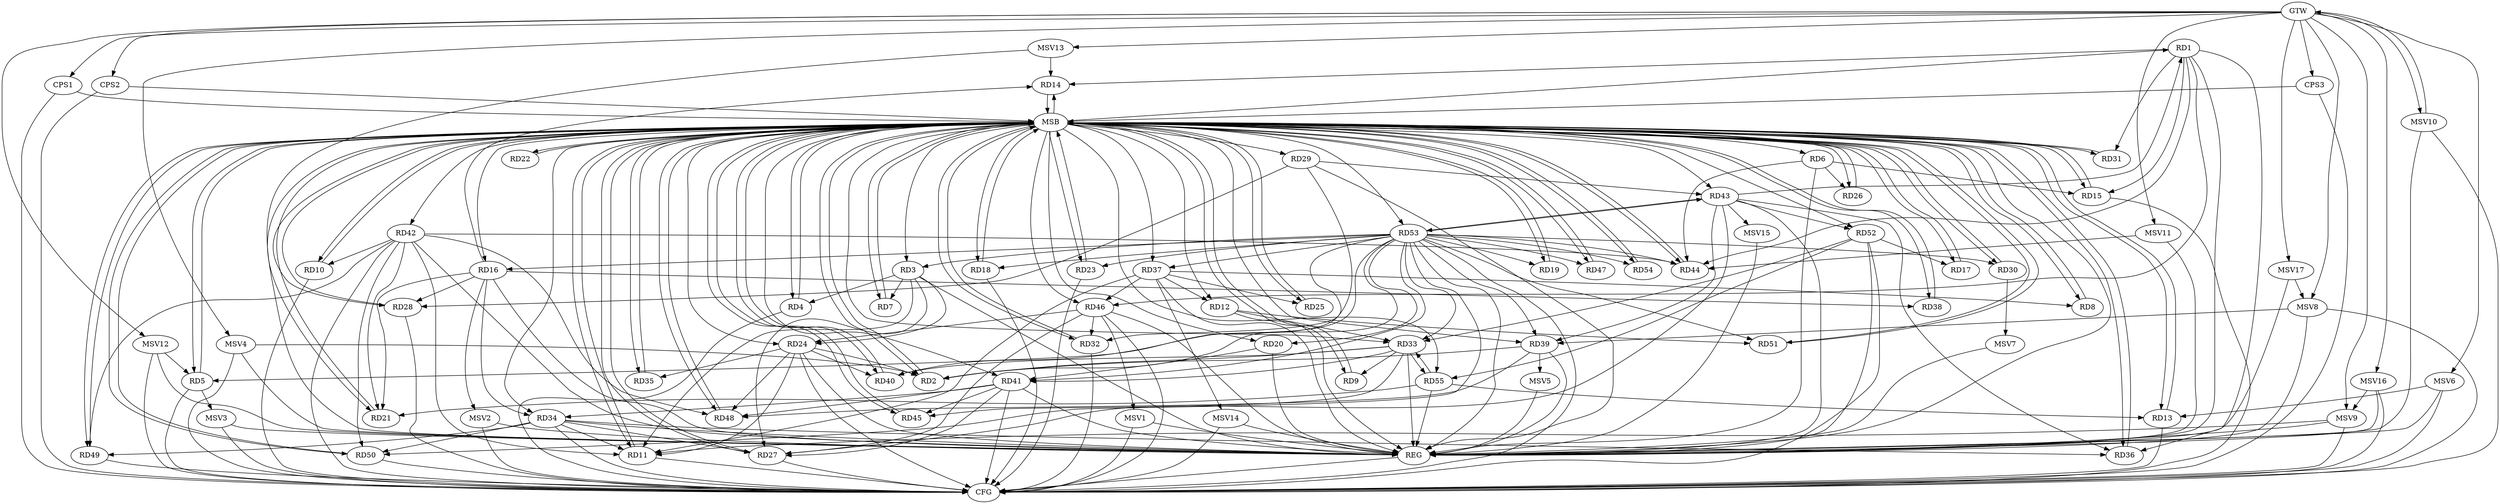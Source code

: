 strict digraph G {
  RD1 [ label="RD1" ];
  RD2 [ label="RD2" ];
  RD3 [ label="RD3" ];
  RD4 [ label="RD4" ];
  RD5 [ label="RD5" ];
  RD6 [ label="RD6" ];
  RD7 [ label="RD7" ];
  RD8 [ label="RD8" ];
  RD9 [ label="RD9" ];
  RD10 [ label="RD10" ];
  RD11 [ label="RD11" ];
  RD12 [ label="RD12" ];
  RD13 [ label="RD13" ];
  RD14 [ label="RD14" ];
  RD15 [ label="RD15" ];
  RD16 [ label="RD16" ];
  RD17 [ label="RD17" ];
  RD18 [ label="RD18" ];
  RD19 [ label="RD19" ];
  RD20 [ label="RD20" ];
  RD21 [ label="RD21" ];
  RD22 [ label="RD22" ];
  RD23 [ label="RD23" ];
  RD24 [ label="RD24" ];
  RD25 [ label="RD25" ];
  RD26 [ label="RD26" ];
  RD27 [ label="RD27" ];
  RD28 [ label="RD28" ];
  RD29 [ label="RD29" ];
  RD30 [ label="RD30" ];
  RD31 [ label="RD31" ];
  RD32 [ label="RD32" ];
  RD33 [ label="RD33" ];
  RD34 [ label="RD34" ];
  RD35 [ label="RD35" ];
  RD36 [ label="RD36" ];
  RD37 [ label="RD37" ];
  RD38 [ label="RD38" ];
  RD39 [ label="RD39" ];
  RD40 [ label="RD40" ];
  RD41 [ label="RD41" ];
  RD42 [ label="RD42" ];
  RD43 [ label="RD43" ];
  RD44 [ label="RD44" ];
  RD45 [ label="RD45" ];
  RD46 [ label="RD46" ];
  RD47 [ label="RD47" ];
  RD48 [ label="RD48" ];
  RD49 [ label="RD49" ];
  RD50 [ label="RD50" ];
  RD51 [ label="RD51" ];
  RD52 [ label="RD52" ];
  RD53 [ label="RD53" ];
  RD54 [ label="RD54" ];
  RD55 [ label="RD55" ];
  CPS1 [ label="CPS1" ];
  CPS2 [ label="CPS2" ];
  CPS3 [ label="CPS3" ];
  GTW [ label="GTW" ];
  REG [ label="REG" ];
  MSB [ label="MSB" ];
  CFG [ label="CFG" ];
  MSV1 [ label="MSV1" ];
  MSV2 [ label="MSV2" ];
  MSV3 [ label="MSV3" ];
  MSV4 [ label="MSV4" ];
  MSV5 [ label="MSV5" ];
  MSV6 [ label="MSV6" ];
  MSV7 [ label="MSV7" ];
  MSV8 [ label="MSV8" ];
  MSV9 [ label="MSV9" ];
  MSV10 [ label="MSV10" ];
  MSV11 [ label="MSV11" ];
  MSV12 [ label="MSV12" ];
  MSV13 [ label="MSV13" ];
  MSV14 [ label="MSV14" ];
  MSV15 [ label="MSV15" ];
  MSV16 [ label="MSV16" ];
  MSV17 [ label="MSV17" ];
  RD1 -> RD14;
  RD1 -> RD15;
  RD1 -> RD31;
  RD1 -> RD36;
  RD43 -> RD1;
  RD1 -> RD44;
  RD1 -> RD46;
  RD24 -> RD2;
  RD33 -> RD2;
  RD39 -> RD2;
  RD3 -> RD4;
  RD3 -> RD7;
  RD3 -> RD11;
  RD3 -> RD24;
  RD3 -> RD27;
  RD53 -> RD5;
  RD6 -> RD15;
  RD6 -> RD26;
  RD6 -> RD44;
  RD37 -> RD8;
  RD33 -> RD9;
  RD42 -> RD10;
  RD24 -> RD11;
  RD34 -> RD11;
  RD37 -> RD11;
  RD42 -> RD11;
  RD12 -> RD33;
  RD37 -> RD12;
  RD12 -> RD51;
  RD55 -> RD13;
  RD16 -> RD14;
  RD16 -> RD21;
  RD16 -> RD28;
  RD16 -> RD34;
  RD16 -> RD38;
  RD52 -> RD17;
  RD53 -> RD19;
  RD20 -> RD41;
  RD42 -> RD21;
  RD55 -> RD21;
  RD53 -> RD23;
  RD24 -> RD35;
  RD24 -> RD40;
  RD46 -> RD24;
  RD24 -> RD48;
  RD37 -> RD25;
  RD34 -> RD27;
  RD41 -> RD27;
  RD43 -> RD27;
  RD46 -> RD27;
  RD29 -> RD28;
  RD29 -> RD40;
  RD29 -> RD43;
  RD46 -> RD32;
  RD53 -> RD32;
  RD33 -> RD40;
  RD33 -> RD41;
  RD33 -> RD45;
  RD52 -> RD33;
  RD53 -> RD33;
  RD33 -> RD55;
  RD55 -> RD33;
  RD34 -> RD36;
  RD41 -> RD34;
  RD34 -> RD49;
  RD34 -> RD50;
  RD43 -> RD36;
  RD37 -> RD46;
  RD43 -> RD39;
  RD39 -> RD48;
  RD53 -> RD39;
  RD41 -> RD45;
  RD41 -> RD48;
  RD53 -> RD41;
  RD42 -> RD44;
  RD42 -> RD48;
  RD42 -> RD49;
  RD42 -> RD50;
  RD43 -> RD52;
  RD43 -> RD53;
  RD53 -> RD51;
  RD52 -> RD55;
  GTW -> CPS1;
  GTW -> CPS2;
  GTW -> CPS3;
  RD1 -> REG;
  RD3 -> REG;
  RD6 -> REG;
  RD12 -> REG;
  RD16 -> REG;
  RD20 -> REG;
  RD24 -> REG;
  RD29 -> REG;
  RD33 -> REG;
  RD34 -> REG;
  RD37 -> REG;
  RD39 -> REG;
  RD41 -> REG;
  RD42 -> REG;
  RD43 -> REG;
  RD46 -> REG;
  RD52 -> REG;
  RD53 -> REG;
  RD55 -> REG;
  RD2 -> MSB;
  MSB -> RD6;
  MSB -> RD8;
  MSB -> RD10;
  MSB -> RD14;
  MSB -> RD16;
  MSB -> RD22;
  MSB -> RD42;
  MSB -> RD46;
  MSB -> REG;
  RD4 -> MSB;
  MSB -> RD11;
  MSB -> RD43;
  RD5 -> MSB;
  MSB -> RD29;
  MSB -> RD32;
  MSB -> RD49;
  RD7 -> MSB;
  MSB -> RD13;
  RD8 -> MSB;
  MSB -> RD45;
  MSB -> RD54;
  RD9 -> MSB;
  MSB -> RD2;
  MSB -> RD5;
  MSB -> RD24;
  MSB -> RD27;
  MSB -> RD39;
  RD10 -> MSB;
  MSB -> RD12;
  MSB -> RD23;
  RD11 -> MSB;
  MSB -> RD21;
  MSB -> RD33;
  MSB -> RD38;
  MSB -> RD40;
  RD13 -> MSB;
  MSB -> RD7;
  MSB -> RD19;
  MSB -> RD48;
  RD14 -> MSB;
  MSB -> RD1;
  MSB -> RD37;
  RD15 -> MSB;
  MSB -> RD17;
  MSB -> RD25;
  MSB -> RD51;
  MSB -> RD53;
  RD17 -> MSB;
  MSB -> RD20;
  RD18 -> MSB;
  MSB -> RD35;
  MSB -> RD36;
  MSB -> RD52;
  RD19 -> MSB;
  MSB -> RD4;
  RD21 -> MSB;
  MSB -> RD55;
  RD22 -> MSB;
  RD23 -> MSB;
  MSB -> RD31;
  RD25 -> MSB;
  MSB -> RD34;
  RD26 -> MSB;
  RD27 -> MSB;
  RD28 -> MSB;
  RD30 -> MSB;
  MSB -> RD47;
  RD31 -> MSB;
  RD32 -> MSB;
  RD35 -> MSB;
  MSB -> RD26;
  MSB -> RD44;
  RD36 -> MSB;
  MSB -> RD3;
  RD38 -> MSB;
  MSB -> RD30;
  RD40 -> MSB;
  RD44 -> MSB;
  MSB -> RD9;
  MSB -> RD41;
  RD45 -> MSB;
  MSB -> RD50;
  RD47 -> MSB;
  MSB -> RD28;
  RD48 -> MSB;
  RD49 -> MSB;
  RD50 -> MSB;
  RD51 -> MSB;
  MSB -> RD18;
  RD54 -> MSB;
  CPS1 -> MSB;
  MSB -> RD15;
  CPS2 -> MSB;
  CPS3 -> MSB;
  RD4 -> CFG;
  RD5 -> CFG;
  RD34 -> CFG;
  CPS1 -> CFG;
  RD13 -> CFG;
  RD42 -> CFG;
  RD27 -> CFG;
  RD24 -> CFG;
  CPS2 -> CFG;
  RD53 -> CFG;
  RD28 -> CFG;
  RD15 -> CFG;
  RD52 -> CFG;
  RD23 -> CFG;
  CPS3 -> CFG;
  RD49 -> CFG;
  RD41 -> CFG;
  RD10 -> CFG;
  RD50 -> CFG;
  RD18 -> CFG;
  RD46 -> CFG;
  RD32 -> CFG;
  RD11 -> CFG;
  REG -> CFG;
  RD53 -> RD30;
  RD53 -> RD47;
  RD53 -> RD50;
  RD53 -> RD2;
  RD53 -> RD37;
  RD53 -> RD18;
  RD53 -> RD20;
  RD53 -> RD43;
  RD53 -> RD3;
  RD53 -> RD16;
  RD53 -> RD44;
  RD53 -> RD54;
  RD46 -> MSV1;
  MSV1 -> REG;
  MSV1 -> CFG;
  RD16 -> MSV2;
  MSV2 -> REG;
  MSV2 -> CFG;
  RD5 -> MSV3;
  MSV3 -> REG;
  MSV3 -> CFG;
  MSV4 -> RD2;
  GTW -> MSV4;
  MSV4 -> REG;
  MSV4 -> CFG;
  RD39 -> MSV5;
  MSV5 -> REG;
  MSV6 -> RD13;
  GTW -> MSV6;
  MSV6 -> REG;
  MSV6 -> CFG;
  RD30 -> MSV7;
  MSV7 -> REG;
  MSV8 -> RD39;
  GTW -> MSV8;
  MSV8 -> REG;
  MSV8 -> CFG;
  MSV9 -> RD11;
  GTW -> MSV9;
  MSV9 -> REG;
  MSV9 -> CFG;
  MSV10 -> GTW;
  GTW -> MSV10;
  MSV10 -> REG;
  MSV10 -> CFG;
  MSV11 -> RD44;
  GTW -> MSV11;
  MSV11 -> REG;
  MSV12 -> RD5;
  GTW -> MSV12;
  MSV12 -> REG;
  MSV12 -> CFG;
  MSV13 -> RD14;
  GTW -> MSV13;
  MSV13 -> REG;
  RD37 -> MSV14;
  MSV14 -> REG;
  MSV14 -> CFG;
  RD43 -> MSV15;
  MSV15 -> REG;
  MSV16 -> MSV9;
  GTW -> MSV16;
  MSV16 -> REG;
  MSV16 -> CFG;
  MSV17 -> MSV8;
  GTW -> MSV17;
  MSV17 -> REG;
}
